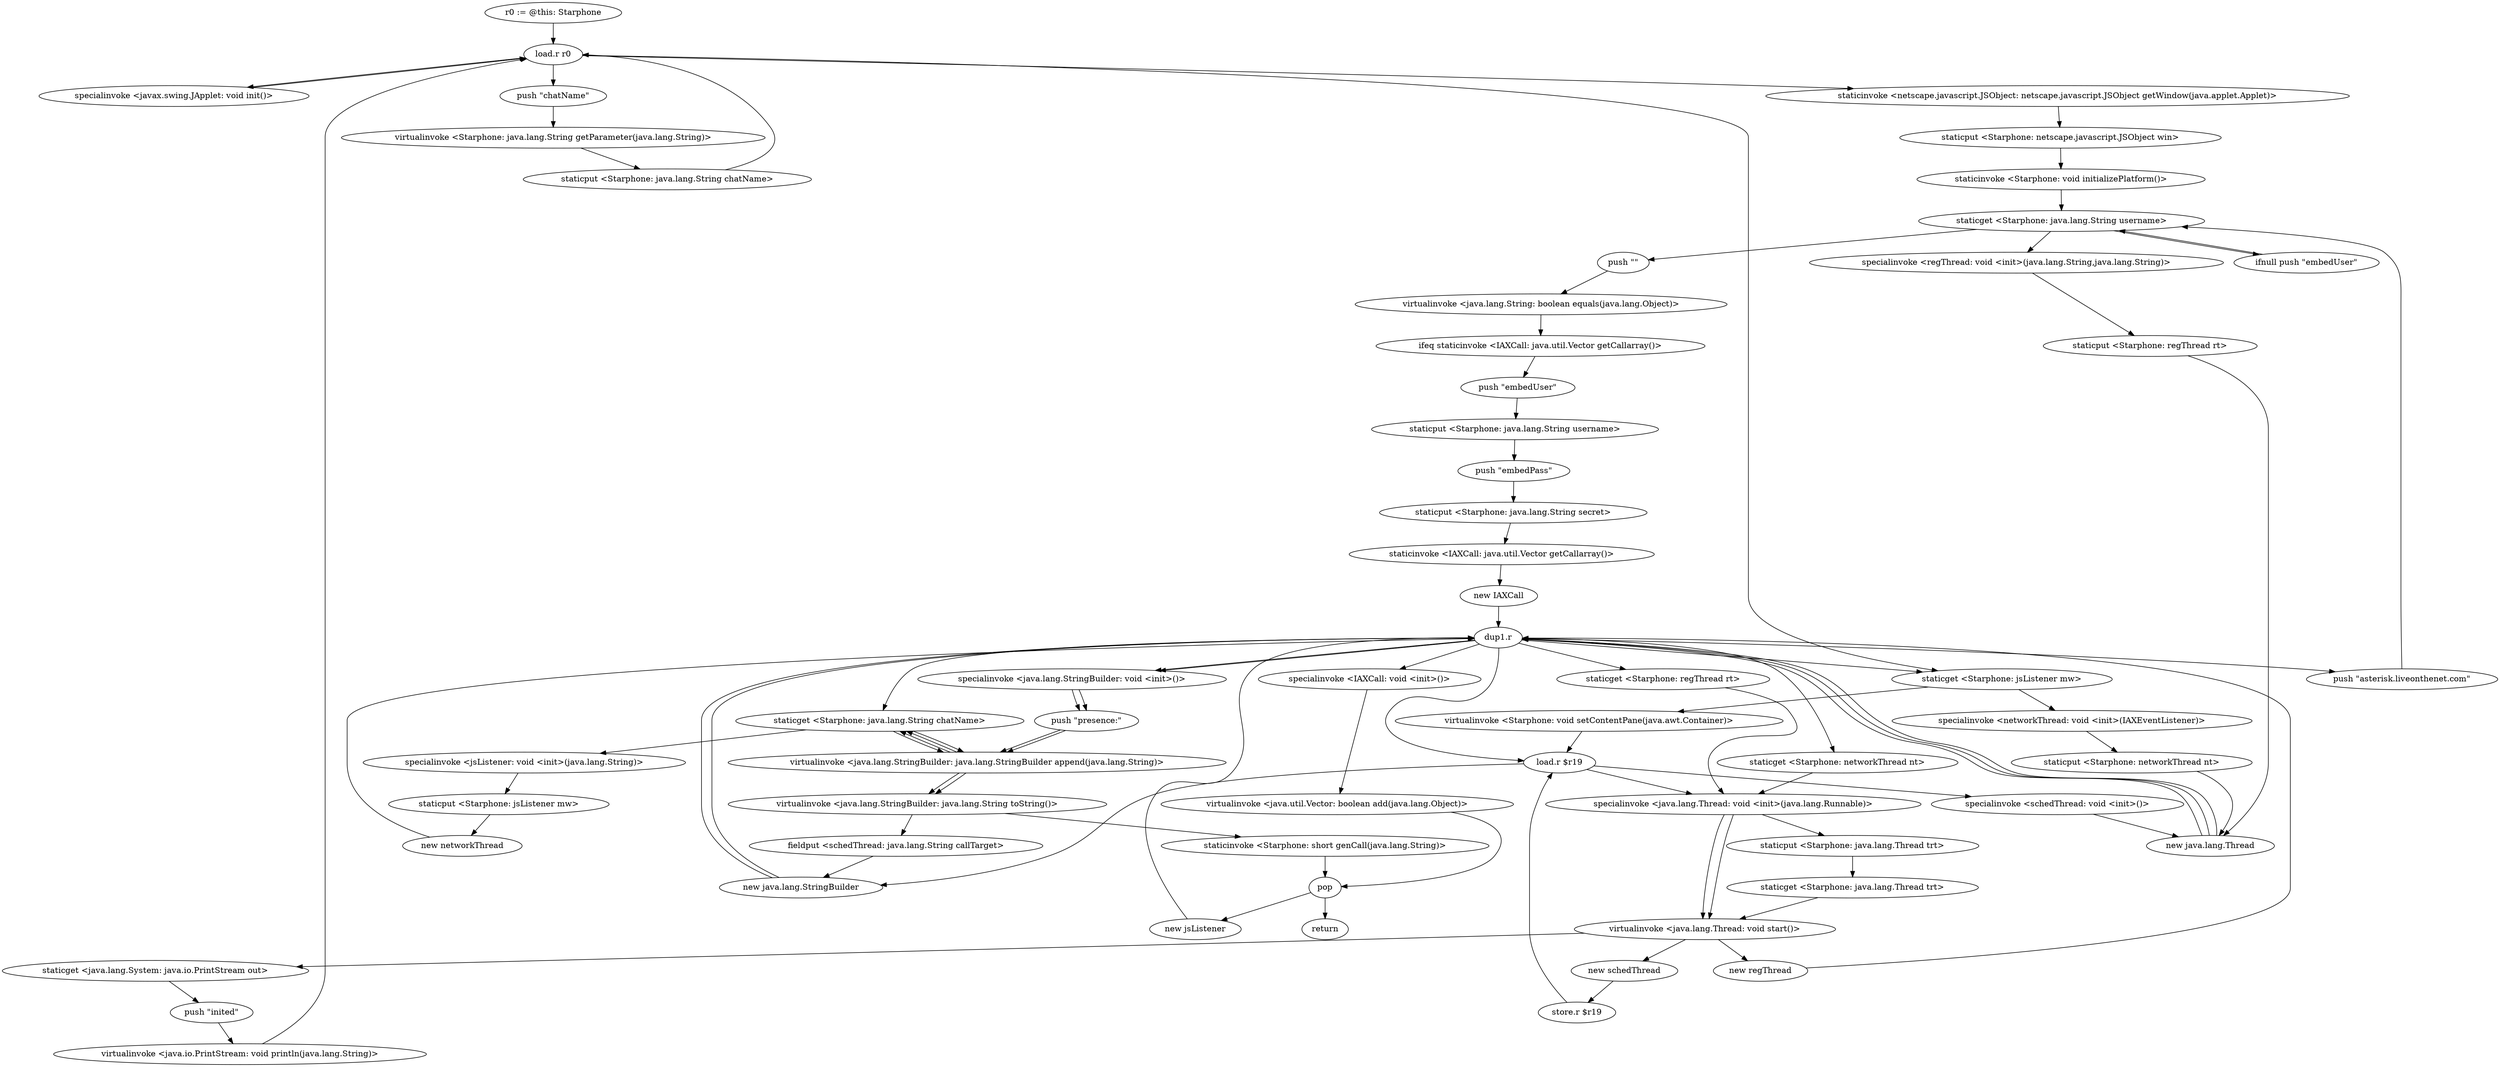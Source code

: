 digraph "" {
    "r0 := @this: Starphone"
    "load.r r0"
    "r0 := @this: Starphone"->"load.r r0";
    "specialinvoke <javax.swing.JApplet: void init()>"
    "load.r r0"->"specialinvoke <javax.swing.JApplet: void init()>";
    "specialinvoke <javax.swing.JApplet: void init()>"->"load.r r0";
    "push \"chatName\""
    "load.r r0"->"push \"chatName\"";
    "virtualinvoke <Starphone: java.lang.String getParameter(java.lang.String)>"
    "push \"chatName\""->"virtualinvoke <Starphone: java.lang.String getParameter(java.lang.String)>";
    "staticput <Starphone: java.lang.String chatName>"
    "virtualinvoke <Starphone: java.lang.String getParameter(java.lang.String)>"->"staticput <Starphone: java.lang.String chatName>";
    "staticput <Starphone: java.lang.String chatName>"->"load.r r0";
    "staticinvoke <netscape.javascript.JSObject: netscape.javascript.JSObject getWindow(java.applet.Applet)>"
    "load.r r0"->"staticinvoke <netscape.javascript.JSObject: netscape.javascript.JSObject getWindow(java.applet.Applet)>";
    "staticput <Starphone: netscape.javascript.JSObject win>"
    "staticinvoke <netscape.javascript.JSObject: netscape.javascript.JSObject getWindow(java.applet.Applet)>"->"staticput <Starphone: netscape.javascript.JSObject win>";
    "staticinvoke <Starphone: void initializePlatform()>"
    "staticput <Starphone: netscape.javascript.JSObject win>"->"staticinvoke <Starphone: void initializePlatform()>";
    "staticget <Starphone: java.lang.String username>"
    "staticinvoke <Starphone: void initializePlatform()>"->"staticget <Starphone: java.lang.String username>";
    "ifnull push \"embedUser\""
    "staticget <Starphone: java.lang.String username>"->"ifnull push \"embedUser\"";
    "ifnull push \"embedUser\""->"staticget <Starphone: java.lang.String username>";
    "push \"\""
    "staticget <Starphone: java.lang.String username>"->"push \"\"";
    "virtualinvoke <java.lang.String: boolean equals(java.lang.Object)>"
    "push \"\""->"virtualinvoke <java.lang.String: boolean equals(java.lang.Object)>";
    "ifeq staticinvoke <IAXCall: java.util.Vector getCallarray()>"
    "virtualinvoke <java.lang.String: boolean equals(java.lang.Object)>"->"ifeq staticinvoke <IAXCall: java.util.Vector getCallarray()>";
    "push \"embedUser\""
    "ifeq staticinvoke <IAXCall: java.util.Vector getCallarray()>"->"push \"embedUser\"";
    "staticput <Starphone: java.lang.String username>"
    "push \"embedUser\""->"staticput <Starphone: java.lang.String username>";
    "push \"embedPass\""
    "staticput <Starphone: java.lang.String username>"->"push \"embedPass\"";
    "staticput <Starphone: java.lang.String secret>"
    "push \"embedPass\""->"staticput <Starphone: java.lang.String secret>";
    "staticinvoke <IAXCall: java.util.Vector getCallarray()>"
    "staticput <Starphone: java.lang.String secret>"->"staticinvoke <IAXCall: java.util.Vector getCallarray()>";
    "new IAXCall"
    "staticinvoke <IAXCall: java.util.Vector getCallarray()>"->"new IAXCall";
    "dup1.r"
    "new IAXCall"->"dup1.r";
    "specialinvoke <IAXCall: void <init>()>"
    "dup1.r"->"specialinvoke <IAXCall: void <init>()>";
    "virtualinvoke <java.util.Vector: boolean add(java.lang.Object)>"
    "specialinvoke <IAXCall: void <init>()>"->"virtualinvoke <java.util.Vector: boolean add(java.lang.Object)>";
    "pop"
    "virtualinvoke <java.util.Vector: boolean add(java.lang.Object)>"->"pop";
    "new jsListener"
    "pop"->"new jsListener";
    "new jsListener"->"dup1.r";
    "staticget <Starphone: java.lang.String chatName>"
    "dup1.r"->"staticget <Starphone: java.lang.String chatName>";
    "specialinvoke <jsListener: void <init>(java.lang.String)>"
    "staticget <Starphone: java.lang.String chatName>"->"specialinvoke <jsListener: void <init>(java.lang.String)>";
    "staticput <Starphone: jsListener mw>"
    "specialinvoke <jsListener: void <init>(java.lang.String)>"->"staticput <Starphone: jsListener mw>";
    "new networkThread"
    "staticput <Starphone: jsListener mw>"->"new networkThread";
    "new networkThread"->"dup1.r";
    "staticget <Starphone: jsListener mw>"
    "dup1.r"->"staticget <Starphone: jsListener mw>";
    "specialinvoke <networkThread: void <init>(IAXEventListener)>"
    "staticget <Starphone: jsListener mw>"->"specialinvoke <networkThread: void <init>(IAXEventListener)>";
    "staticput <Starphone: networkThread nt>"
    "specialinvoke <networkThread: void <init>(IAXEventListener)>"->"staticput <Starphone: networkThread nt>";
    "new java.lang.Thread"
    "staticput <Starphone: networkThread nt>"->"new java.lang.Thread";
    "new java.lang.Thread"->"dup1.r";
    "staticget <Starphone: networkThread nt>"
    "dup1.r"->"staticget <Starphone: networkThread nt>";
    "specialinvoke <java.lang.Thread: void <init>(java.lang.Runnable)>"
    "staticget <Starphone: networkThread nt>"->"specialinvoke <java.lang.Thread: void <init>(java.lang.Runnable)>";
    "virtualinvoke <java.lang.Thread: void start()>"
    "specialinvoke <java.lang.Thread: void <init>(java.lang.Runnable)>"->"virtualinvoke <java.lang.Thread: void start()>";
    "new regThread"
    "virtualinvoke <java.lang.Thread: void start()>"->"new regThread";
    "new regThread"->"dup1.r";
    "push \"asterisk.liveonthenet.com\""
    "dup1.r"->"push \"asterisk.liveonthenet.com\"";
    "push \"asterisk.liveonthenet.com\""->"staticget <Starphone: java.lang.String username>";
    "specialinvoke <regThread: void <init>(java.lang.String,java.lang.String)>"
    "staticget <Starphone: java.lang.String username>"->"specialinvoke <regThread: void <init>(java.lang.String,java.lang.String)>";
    "staticput <Starphone: regThread rt>"
    "specialinvoke <regThread: void <init>(java.lang.String,java.lang.String)>"->"staticput <Starphone: regThread rt>";
    "staticput <Starphone: regThread rt>"->"new java.lang.Thread";
    "new java.lang.Thread"->"dup1.r";
    "staticget <Starphone: regThread rt>"
    "dup1.r"->"staticget <Starphone: regThread rt>";
    "staticget <Starphone: regThread rt>"->"specialinvoke <java.lang.Thread: void <init>(java.lang.Runnable)>";
    "staticput <Starphone: java.lang.Thread trt>"
    "specialinvoke <java.lang.Thread: void <init>(java.lang.Runnable)>"->"staticput <Starphone: java.lang.Thread trt>";
    "staticget <Starphone: java.lang.Thread trt>"
    "staticput <Starphone: java.lang.Thread trt>"->"staticget <Starphone: java.lang.Thread trt>";
    "staticget <Starphone: java.lang.Thread trt>"->"virtualinvoke <java.lang.Thread: void start()>";
    "new schedThread"
    "virtualinvoke <java.lang.Thread: void start()>"->"new schedThread";
    "store.r $r19"
    "new schedThread"->"store.r $r19";
    "load.r $r19"
    "store.r $r19"->"load.r $r19";
    "specialinvoke <schedThread: void <init>()>"
    "load.r $r19"->"specialinvoke <schedThread: void <init>()>";
    "specialinvoke <schedThread: void <init>()>"->"new java.lang.Thread";
    "new java.lang.Thread"->"dup1.r";
    "dup1.r"->"load.r $r19";
    "load.r $r19"->"specialinvoke <java.lang.Thread: void <init>(java.lang.Runnable)>";
    "specialinvoke <java.lang.Thread: void <init>(java.lang.Runnable)>"->"virtualinvoke <java.lang.Thread: void start()>";
    "staticget <java.lang.System: java.io.PrintStream out>"
    "virtualinvoke <java.lang.Thread: void start()>"->"staticget <java.lang.System: java.io.PrintStream out>";
    "push \"inited\""
    "staticget <java.lang.System: java.io.PrintStream out>"->"push \"inited\"";
    "virtualinvoke <java.io.PrintStream: void println(java.lang.String)>"
    "push \"inited\""->"virtualinvoke <java.io.PrintStream: void println(java.lang.String)>";
    "virtualinvoke <java.io.PrintStream: void println(java.lang.String)>"->"load.r r0";
    "load.r r0"->"staticget <Starphone: jsListener mw>";
    "virtualinvoke <Starphone: void setContentPane(java.awt.Container)>"
    "staticget <Starphone: jsListener mw>"->"virtualinvoke <Starphone: void setContentPane(java.awt.Container)>";
    "virtualinvoke <Starphone: void setContentPane(java.awt.Container)>"->"load.r $r19";
    "new java.lang.StringBuilder"
    "load.r $r19"->"new java.lang.StringBuilder";
    "new java.lang.StringBuilder"->"dup1.r";
    "specialinvoke <java.lang.StringBuilder: void <init>()>"
    "dup1.r"->"specialinvoke <java.lang.StringBuilder: void <init>()>";
    "push \"presence:\""
    "specialinvoke <java.lang.StringBuilder: void <init>()>"->"push \"presence:\"";
    "virtualinvoke <java.lang.StringBuilder: java.lang.StringBuilder append(java.lang.String)>"
    "push \"presence:\""->"virtualinvoke <java.lang.StringBuilder: java.lang.StringBuilder append(java.lang.String)>";
    "virtualinvoke <java.lang.StringBuilder: java.lang.StringBuilder append(java.lang.String)>"->"staticget <Starphone: java.lang.String chatName>";
    "staticget <Starphone: java.lang.String chatName>"->"virtualinvoke <java.lang.StringBuilder: java.lang.StringBuilder append(java.lang.String)>";
    "virtualinvoke <java.lang.StringBuilder: java.lang.String toString()>"
    "virtualinvoke <java.lang.StringBuilder: java.lang.StringBuilder append(java.lang.String)>"->"virtualinvoke <java.lang.StringBuilder: java.lang.String toString()>";
    "fieldput <schedThread: java.lang.String callTarget>"
    "virtualinvoke <java.lang.StringBuilder: java.lang.String toString()>"->"fieldput <schedThread: java.lang.String callTarget>";
    "fieldput <schedThread: java.lang.String callTarget>"->"new java.lang.StringBuilder";
    "new java.lang.StringBuilder"->"dup1.r";
    "dup1.r"->"specialinvoke <java.lang.StringBuilder: void <init>()>";
    "specialinvoke <java.lang.StringBuilder: void <init>()>"->"push \"presence:\"";
    "push \"presence:\""->"virtualinvoke <java.lang.StringBuilder: java.lang.StringBuilder append(java.lang.String)>";
    "virtualinvoke <java.lang.StringBuilder: java.lang.StringBuilder append(java.lang.String)>"->"staticget <Starphone: java.lang.String chatName>";
    "staticget <Starphone: java.lang.String chatName>"->"virtualinvoke <java.lang.StringBuilder: java.lang.StringBuilder append(java.lang.String)>";
    "virtualinvoke <java.lang.StringBuilder: java.lang.StringBuilder append(java.lang.String)>"->"virtualinvoke <java.lang.StringBuilder: java.lang.String toString()>";
    "staticinvoke <Starphone: short genCall(java.lang.String)>"
    "virtualinvoke <java.lang.StringBuilder: java.lang.String toString()>"->"staticinvoke <Starphone: short genCall(java.lang.String)>";
    "staticinvoke <Starphone: short genCall(java.lang.String)>"->"pop";
    "return"
    "pop"->"return";
}
